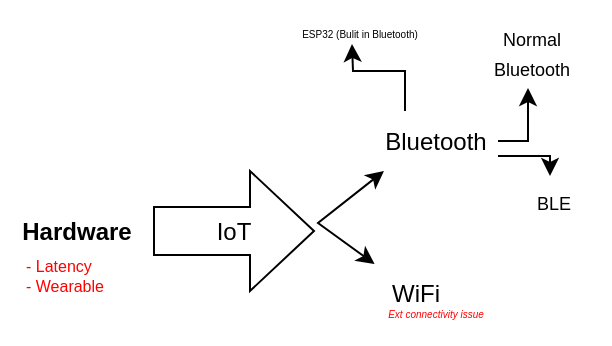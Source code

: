 <mxfile version="24.8.0">
  <diagram name="Page-1" id="e_a8-oCc2V-RFmlxv8iu">
    <mxGraphModel dx="329" dy="185" grid="1" gridSize="11" guides="1" tooltips="1" connect="1" arrows="1" fold="1" page="1" pageScale="1" pageWidth="850" pageHeight="1100" math="0" shadow="0">
      <root>
        <mxCell id="0" />
        <mxCell id="1" parent="0" />
        <mxCell id="0afMoAUmQaLdDWUxxUY9-1" value="Hardware" style="text;html=1;align=center;verticalAlign=middle;whiteSpace=wrap;rounded=0;fontStyle=1" vertex="1" parent="1">
          <mxGeometry x="187" y="198" width="77" height="33" as="geometry" />
        </mxCell>
        <mxCell id="0afMoAUmQaLdDWUxxUY9-3" value="IoT" style="shape=singleArrow;whiteSpace=wrap;html=1;arrowWidth=0.4;arrowSize=0.4;" vertex="1" parent="1">
          <mxGeometry x="264" y="184.5" width="80" height="60" as="geometry" />
        </mxCell>
        <mxCell id="0afMoAUmQaLdDWUxxUY9-12" style="edgeStyle=orthogonalEdgeStyle;rounded=0;orthogonalLoop=1;jettySize=auto;html=1;exitX=1;exitY=0.5;exitDx=0;exitDy=0;" edge="1" parent="1" source="0afMoAUmQaLdDWUxxUY9-5">
          <mxGeometry relative="1" as="geometry">
            <mxPoint x="451" y="143" as="targetPoint" />
          </mxGeometry>
        </mxCell>
        <mxCell id="0afMoAUmQaLdDWUxxUY9-14" style="edgeStyle=orthogonalEdgeStyle;rounded=0;orthogonalLoop=1;jettySize=auto;html=1;exitX=1;exitY=0.75;exitDx=0;exitDy=0;" edge="1" parent="1" source="0afMoAUmQaLdDWUxxUY9-5">
          <mxGeometry relative="1" as="geometry">
            <mxPoint x="462" y="187" as="targetPoint" />
          </mxGeometry>
        </mxCell>
        <mxCell id="0afMoAUmQaLdDWUxxUY9-16" style="edgeStyle=orthogonalEdgeStyle;rounded=0;orthogonalLoop=1;jettySize=auto;html=1;exitX=0.25;exitY=0;exitDx=0;exitDy=0;" edge="1" parent="1" source="0afMoAUmQaLdDWUxxUY9-5">
          <mxGeometry relative="1" as="geometry">
            <mxPoint x="363" y="121" as="targetPoint" />
          </mxGeometry>
        </mxCell>
        <mxCell id="0afMoAUmQaLdDWUxxUY9-5" value="Bluetooth" style="text;html=1;align=center;verticalAlign=middle;whiteSpace=wrap;rounded=0;" vertex="1" parent="1">
          <mxGeometry x="374" y="154.5" width="62" height="30" as="geometry" />
        </mxCell>
        <mxCell id="0afMoAUmQaLdDWUxxUY9-6" value="WiFi" style="text;html=1;align=center;verticalAlign=middle;whiteSpace=wrap;rounded=0;" vertex="1" parent="1">
          <mxGeometry x="365" y="231" width="60" height="30" as="geometry" />
        </mxCell>
        <mxCell id="0afMoAUmQaLdDWUxxUY9-9" value="" style="endArrow=classic;startArrow=classic;html=1;rounded=0;entryX=0;entryY=0.5;entryDx=0;entryDy=0;" edge="1" parent="1" source="0afMoAUmQaLdDWUxxUY9-6">
          <mxGeometry width="50" height="50" relative="1" as="geometry">
            <mxPoint x="370" y="247.5" as="sourcePoint" />
            <mxPoint x="379.0" y="184.5" as="targetPoint" />
            <Array as="points">
              <mxPoint x="346" y="210.5" />
            </Array>
          </mxGeometry>
        </mxCell>
        <mxCell id="0afMoAUmQaLdDWUxxUY9-11" value="&lt;p style=&quot;line-height: 40%;&quot;&gt;&lt;font color=&quot;#ff0000&quot; style=&quot;font-size: 5px;&quot;&gt;&lt;i&gt;Ext connectivity issue&lt;/i&gt;&lt;/font&gt;&lt;/p&gt;" style="text;html=1;align=center;verticalAlign=middle;whiteSpace=wrap;rounded=0;" vertex="1" parent="1">
          <mxGeometry x="365.25" y="244.5" width="79.5" height="21.5" as="geometry" />
        </mxCell>
        <mxCell id="0afMoAUmQaLdDWUxxUY9-13" value="&lt;font style=&quot;font-size: 9px;&quot;&gt;Normal Bluetooth&lt;/font&gt;" style="text;html=1;align=center;verticalAlign=middle;whiteSpace=wrap;rounded=0;" vertex="1" parent="1">
          <mxGeometry x="425" y="110" width="56" height="30" as="geometry" />
        </mxCell>
        <mxCell id="0afMoAUmQaLdDWUxxUY9-15" value="&lt;font style=&quot;font-size: 9px;&quot;&gt;BLE&lt;/font&gt;" style="text;html=1;align=center;verticalAlign=middle;whiteSpace=wrap;rounded=0;" vertex="1" parent="1">
          <mxGeometry x="436" y="184.5" width="56" height="30" as="geometry" />
        </mxCell>
        <mxCell id="0afMoAUmQaLdDWUxxUY9-17" value="&lt;font style=&quot;font-size: 5px;&quot;&gt;ESP32 (Bulit in Bluetooth)&lt;/font&gt;" style="text;html=1;align=center;verticalAlign=middle;whiteSpace=wrap;rounded=0;" vertex="1" parent="1">
          <mxGeometry x="330" y="99" width="74" height="30" as="geometry" />
        </mxCell>
        <mxCell id="0afMoAUmQaLdDWUxxUY9-19" value="&lt;font color=&quot;#fe0101&quot; style=&quot;font-size: 8px;&quot;&gt;- Latency&lt;/font&gt;&lt;div style=&quot;font-size: 8px;&quot;&gt;&lt;font color=&quot;#fe0101&quot; style=&quot;font-size: 8px;&quot;&gt;- Wearable&lt;/font&gt;&lt;/div&gt;" style="text;html=1;align=left;verticalAlign=middle;whiteSpace=wrap;rounded=0;" vertex="1" parent="1">
          <mxGeometry x="198" y="225.5" width="66" height="19" as="geometry" />
        </mxCell>
      </root>
    </mxGraphModel>
  </diagram>
</mxfile>
